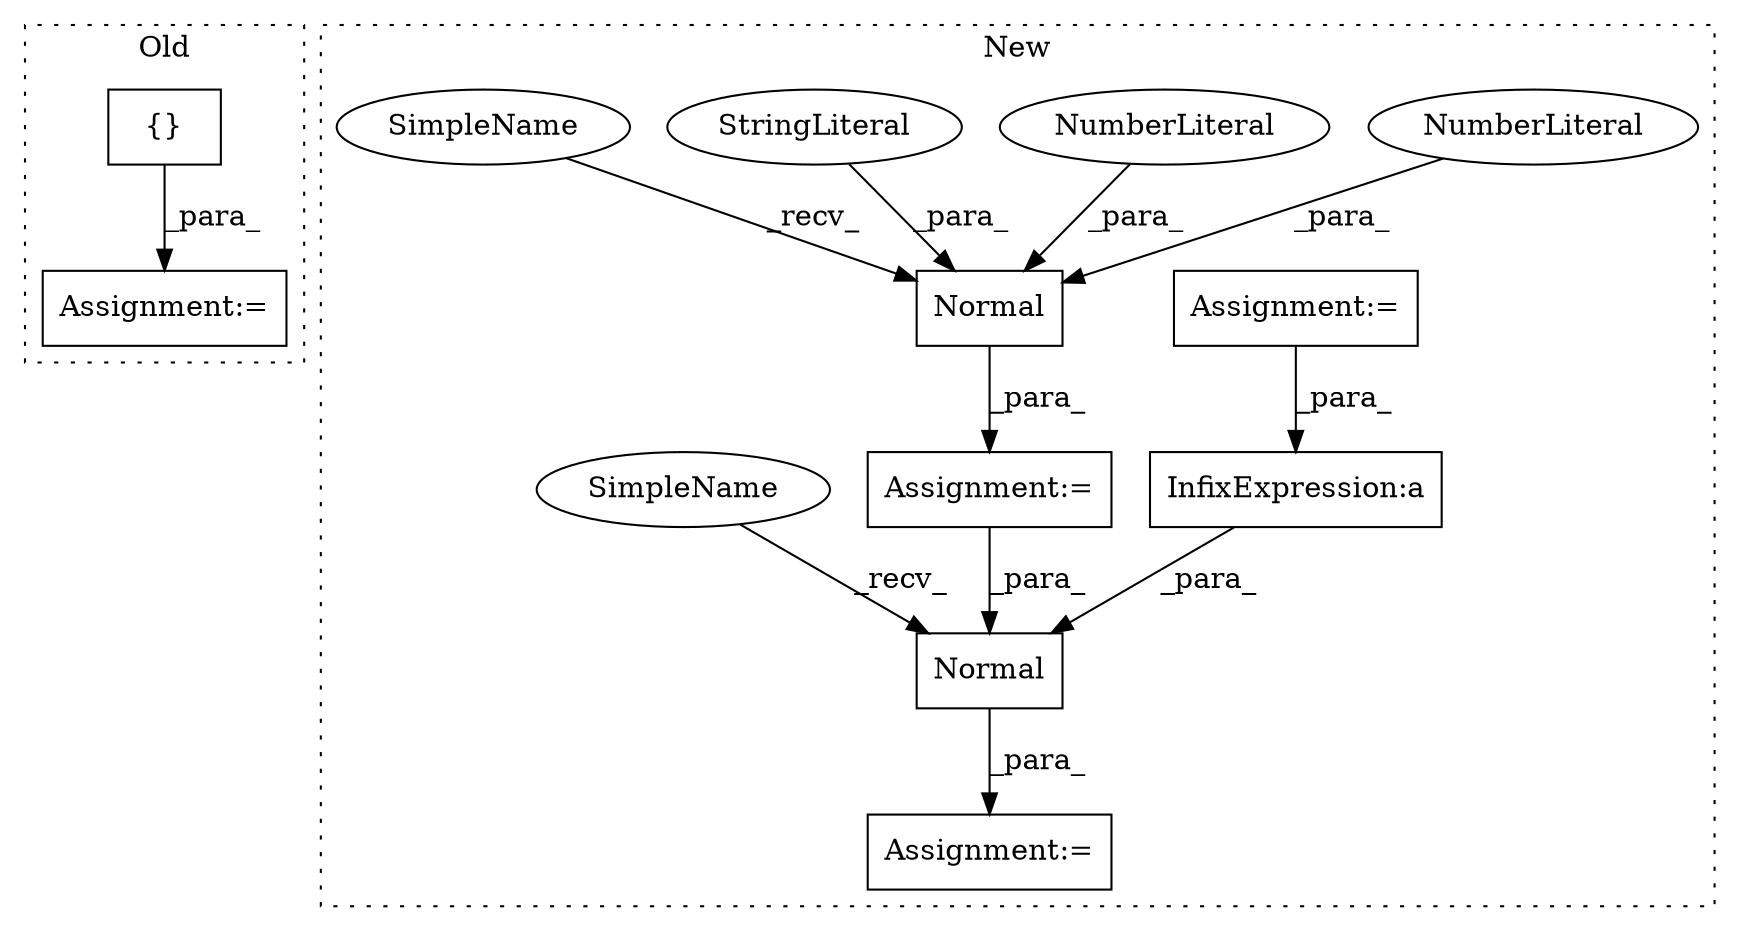 digraph G {
subgraph cluster0 {
1 [label="{}" a="4" s="545" l="2" shape="box"];
10 [label="Assignment:=" a="7" s="1070" l="1" shape="box"];
label = "Old";
style="dotted";
}
subgraph cluster1 {
2 [label="Normal" a="32" s="279,294" l="7,1" shape="box"];
3 [label="NumberLiteral" a="34" s="291" l="1" shape="ellipse"];
4 [label="Assignment:=" a="7" s="302" l="12" shape="box"];
5 [label="NumberLiteral" a="34" s="293" l="1" shape="ellipse"];
6 [label="StringLiteral" a="45" s="286" l="4" shape="ellipse"];
7 [label="Normal" a="32" s="319,341" l="7,1" shape="box"];
8 [label="InfixExpression:a" a="27" s="332" l="3" shape="box"];
9 [label="Assignment:=" a="7" s="400" l="26" shape="box"];
11 [label="Assignment:=" a="7" s="273" l="1" shape="box"];
12 [label="SimpleName" a="42" s="274" l="4" shape="ellipse"];
13 [label="SimpleName" a="42" s="314" l="4" shape="ellipse"];
label = "New";
style="dotted";
}
1 -> 10 [label="_para_"];
2 -> 11 [label="_para_"];
3 -> 2 [label="_para_"];
5 -> 2 [label="_para_"];
6 -> 2 [label="_para_"];
7 -> 4 [label="_para_"];
8 -> 7 [label="_para_"];
9 -> 8 [label="_para_"];
11 -> 7 [label="_para_"];
12 -> 2 [label="_recv_"];
13 -> 7 [label="_recv_"];
}